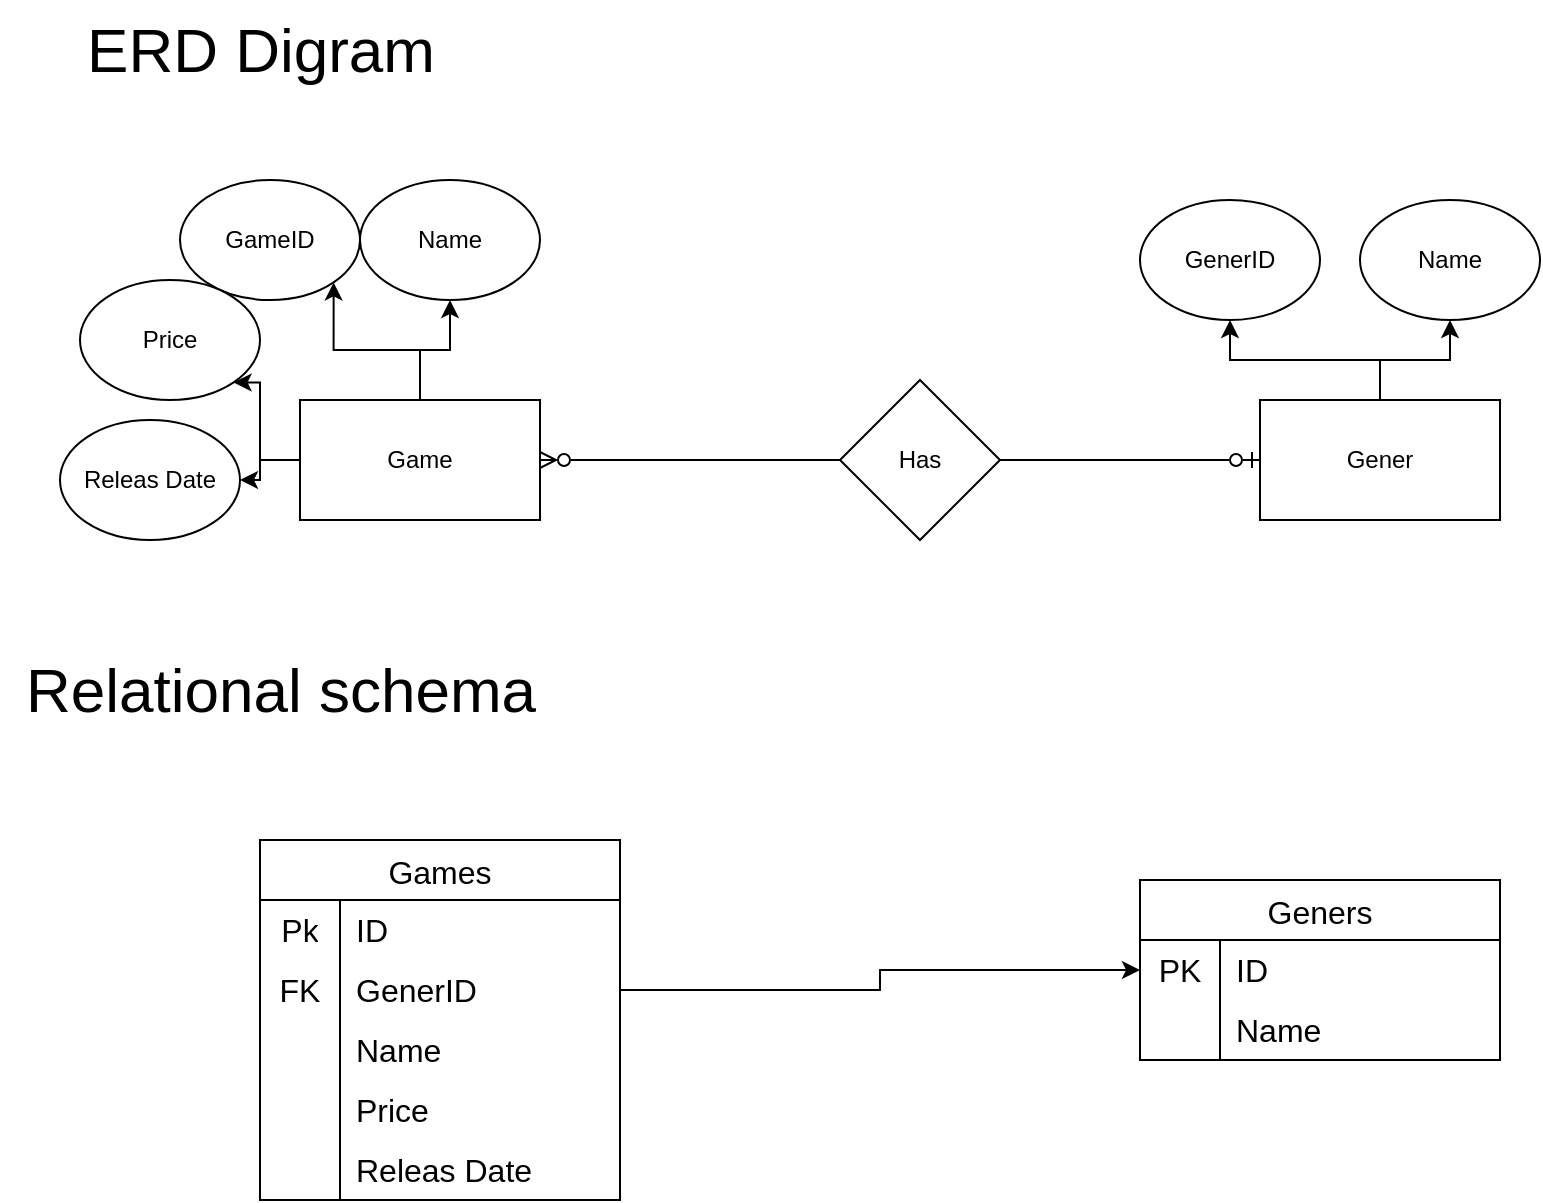 <mxfile version="24.7.5">
  <diagram name="Page-1" id="o1ASm05m53yRnGqHjNX4">
    <mxGraphModel dx="1016" dy="1698" grid="1" gridSize="10" guides="1" tooltips="1" connect="1" arrows="1" fold="1" page="1" pageScale="1" pageWidth="850" pageHeight="1100" math="0" shadow="0">
      <root>
        <mxCell id="0" />
        <mxCell id="1" parent="0" />
        <mxCell id="_pYkwr1UX5dS0EI8ynfP-11" style="edgeStyle=orthogonalEdgeStyle;rounded=0;orthogonalLoop=1;jettySize=auto;html=1;entryX=0.5;entryY=1;entryDx=0;entryDy=0;" parent="1" source="_pYkwr1UX5dS0EI8ynfP-1" target="_pYkwr1UX5dS0EI8ynfP-7" edge="1">
          <mxGeometry relative="1" as="geometry" />
        </mxCell>
        <mxCell id="_pYkwr1UX5dS0EI8ynfP-12" style="edgeStyle=orthogonalEdgeStyle;rounded=0;orthogonalLoop=1;jettySize=auto;html=1;entryX=1;entryY=1;entryDx=0;entryDy=0;" parent="1" source="_pYkwr1UX5dS0EI8ynfP-1" target="_pYkwr1UX5dS0EI8ynfP-6" edge="1">
          <mxGeometry relative="1" as="geometry" />
        </mxCell>
        <mxCell id="_pYkwr1UX5dS0EI8ynfP-13" style="edgeStyle=orthogonalEdgeStyle;rounded=0;orthogonalLoop=1;jettySize=auto;html=1;entryX=1;entryY=1;entryDx=0;entryDy=0;" parent="1" source="_pYkwr1UX5dS0EI8ynfP-1" target="_pYkwr1UX5dS0EI8ynfP-9" edge="1">
          <mxGeometry relative="1" as="geometry" />
        </mxCell>
        <mxCell id="_pYkwr1UX5dS0EI8ynfP-14" style="edgeStyle=orthogonalEdgeStyle;rounded=0;orthogonalLoop=1;jettySize=auto;html=1;entryX=1;entryY=0.5;entryDx=0;entryDy=0;" parent="1" source="_pYkwr1UX5dS0EI8ynfP-1" target="_pYkwr1UX5dS0EI8ynfP-10" edge="1">
          <mxGeometry relative="1" as="geometry" />
        </mxCell>
        <mxCell id="_pYkwr1UX5dS0EI8ynfP-1" value="Game" style="rounded=0;whiteSpace=wrap;html=1;" parent="1" vertex="1">
          <mxGeometry x="210" y="190" width="120" height="60" as="geometry" />
        </mxCell>
        <mxCell id="_pYkwr1UX5dS0EI8ynfP-18" style="edgeStyle=orthogonalEdgeStyle;rounded=0;orthogonalLoop=1;jettySize=auto;html=1;entryX=0.5;entryY=1;entryDx=0;entryDy=0;" parent="1" source="_pYkwr1UX5dS0EI8ynfP-2" target="_pYkwr1UX5dS0EI8ynfP-15" edge="1">
          <mxGeometry relative="1" as="geometry" />
        </mxCell>
        <mxCell id="_pYkwr1UX5dS0EI8ynfP-19" style="edgeStyle=orthogonalEdgeStyle;rounded=0;orthogonalLoop=1;jettySize=auto;html=1;" parent="1" source="_pYkwr1UX5dS0EI8ynfP-2" target="_pYkwr1UX5dS0EI8ynfP-16" edge="1">
          <mxGeometry relative="1" as="geometry" />
        </mxCell>
        <mxCell id="_pYkwr1UX5dS0EI8ynfP-2" value="Gener" style="rounded=0;whiteSpace=wrap;html=1;" parent="1" vertex="1">
          <mxGeometry x="690" y="190" width="120" height="60" as="geometry" />
        </mxCell>
        <mxCell id="_pYkwr1UX5dS0EI8ynfP-4" style="edgeStyle=orthogonalEdgeStyle;rounded=0;orthogonalLoop=1;jettySize=auto;html=1;endArrow=ERzeroToOne;endFill=0;" parent="1" source="_pYkwr1UX5dS0EI8ynfP-3" target="_pYkwr1UX5dS0EI8ynfP-2" edge="1">
          <mxGeometry relative="1" as="geometry" />
        </mxCell>
        <mxCell id="_pYkwr1UX5dS0EI8ynfP-5" style="edgeStyle=orthogonalEdgeStyle;rounded=0;orthogonalLoop=1;jettySize=auto;html=1;entryX=1;entryY=0.5;entryDx=0;entryDy=0;endArrow=ERzeroToMany;endFill=0;" parent="1" source="_pYkwr1UX5dS0EI8ynfP-3" target="_pYkwr1UX5dS0EI8ynfP-1" edge="1">
          <mxGeometry relative="1" as="geometry" />
        </mxCell>
        <mxCell id="_pYkwr1UX5dS0EI8ynfP-3" value="Has" style="rhombus;whiteSpace=wrap;html=1;" parent="1" vertex="1">
          <mxGeometry x="480" y="180" width="80" height="80" as="geometry" />
        </mxCell>
        <mxCell id="_pYkwr1UX5dS0EI8ynfP-6" value="GameID" style="ellipse;whiteSpace=wrap;html=1;" parent="1" vertex="1">
          <mxGeometry x="150" y="80" width="90" height="60" as="geometry" />
        </mxCell>
        <mxCell id="_pYkwr1UX5dS0EI8ynfP-7" value="Name" style="ellipse;whiteSpace=wrap;html=1;" parent="1" vertex="1">
          <mxGeometry x="240" y="80" width="90" height="60" as="geometry" />
        </mxCell>
        <mxCell id="_pYkwr1UX5dS0EI8ynfP-9" value="Price&lt;span style=&quot;color: rgba(0, 0, 0, 0); font-family: monospace; font-size: 0px; text-align: start; text-wrap: nowrap;&quot;&gt;%3CmxGraphModel%3E%3Croot%3E%3CmxCell%20id%3D%220%22%2F%3E%3CmxCell%20id%3D%221%22%20parent%3D%220%22%2F%3E%3CmxCell%20id%3D%222%22%20value%3D%22GameID%22%20style%3D%22ellipse%3BwhiteSpace%3Dwrap%3Bhtml%3D1%3B%22%20vertex%3D%221%22%20parent%3D%221%22%3E%3CmxGeometry%20x%3D%22150%22%20y%3D%2280%22%20width%3D%2290%22%20height%3D%2260%22%20as%3D%22geometry%22%2F%3E%3C%2FmxCell%3E%3C%2Froot%3E%3C%2FmxGraphModel%3E&lt;/span&gt;" style="ellipse;whiteSpace=wrap;html=1;" parent="1" vertex="1">
          <mxGeometry x="100" y="130" width="90" height="60" as="geometry" />
        </mxCell>
        <mxCell id="_pYkwr1UX5dS0EI8ynfP-10" value="Releas Date" style="ellipse;whiteSpace=wrap;html=1;" parent="1" vertex="1">
          <mxGeometry x="90" y="200" width="90" height="60" as="geometry" />
        </mxCell>
        <mxCell id="_pYkwr1UX5dS0EI8ynfP-15" value="GenerID" style="ellipse;whiteSpace=wrap;html=1;" parent="1" vertex="1">
          <mxGeometry x="630" y="90" width="90" height="60" as="geometry" />
        </mxCell>
        <mxCell id="_pYkwr1UX5dS0EI8ynfP-16" value="Name" style="ellipse;whiteSpace=wrap;html=1;" parent="1" vertex="1">
          <mxGeometry x="740" y="90" width="90" height="60" as="geometry" />
        </mxCell>
        <mxCell id="ee3R_NeWLRexDlnbI5Ss-1" value="&lt;font style=&quot;font-size: 31px;&quot;&gt;ERD Digram&lt;/font&gt;" style="text;html=1;align=center;verticalAlign=middle;resizable=0;points=[];autosize=1;strokeColor=none;fillColor=none;" vertex="1" parent="1">
          <mxGeometry x="90" y="-10" width="200" height="50" as="geometry" />
        </mxCell>
        <mxCell id="ee3R_NeWLRexDlnbI5Ss-3" value="&lt;font style=&quot;font-size: 31px;&quot;&gt;Relational schema&lt;/font&gt;" style="text;html=1;align=center;verticalAlign=middle;resizable=0;points=[];autosize=1;strokeColor=none;fillColor=none;" vertex="1" parent="1">
          <mxGeometry x="60" y="310" width="280" height="50" as="geometry" />
        </mxCell>
        <mxCell id="ee3R_NeWLRexDlnbI5Ss-4" value="Geners" style="shape=table;startSize=30;container=1;collapsible=0;childLayout=tableLayout;fixedRows=1;rowLines=0;fontStyle=0;strokeColor=default;fontSize=16;" vertex="1" parent="1">
          <mxGeometry x="630" y="430" width="180" height="90" as="geometry" />
        </mxCell>
        <mxCell id="ee3R_NeWLRexDlnbI5Ss-5" value="" style="shape=tableRow;horizontal=0;startSize=0;swimlaneHead=0;swimlaneBody=0;top=0;left=0;bottom=0;right=0;collapsible=0;dropTarget=0;fillColor=none;points=[[0,0.5],[1,0.5]];portConstraint=eastwest;strokeColor=inherit;fontSize=16;" vertex="1" parent="ee3R_NeWLRexDlnbI5Ss-4">
          <mxGeometry y="30" width="180" height="30" as="geometry" />
        </mxCell>
        <mxCell id="ee3R_NeWLRexDlnbI5Ss-6" value="PK" style="shape=partialRectangle;html=1;whiteSpace=wrap;connectable=0;fillColor=none;top=0;left=0;bottom=0;right=0;overflow=hidden;pointerEvents=1;strokeColor=inherit;fontSize=16;" vertex="1" parent="ee3R_NeWLRexDlnbI5Ss-5">
          <mxGeometry width="40" height="30" as="geometry">
            <mxRectangle width="40" height="30" as="alternateBounds" />
          </mxGeometry>
        </mxCell>
        <mxCell id="ee3R_NeWLRexDlnbI5Ss-7" value="ID" style="shape=partialRectangle;html=1;whiteSpace=wrap;connectable=0;fillColor=none;top=0;left=0;bottom=0;right=0;align=left;spacingLeft=6;overflow=hidden;strokeColor=inherit;fontSize=16;" vertex="1" parent="ee3R_NeWLRexDlnbI5Ss-5">
          <mxGeometry x="40" width="140" height="30" as="geometry">
            <mxRectangle width="140" height="30" as="alternateBounds" />
          </mxGeometry>
        </mxCell>
        <mxCell id="ee3R_NeWLRexDlnbI5Ss-8" value="" style="shape=tableRow;horizontal=0;startSize=0;swimlaneHead=0;swimlaneBody=0;top=0;left=0;bottom=0;right=0;collapsible=0;dropTarget=0;fillColor=none;points=[[0,0.5],[1,0.5]];portConstraint=eastwest;strokeColor=inherit;fontSize=16;" vertex="1" parent="ee3R_NeWLRexDlnbI5Ss-4">
          <mxGeometry y="60" width="180" height="30" as="geometry" />
        </mxCell>
        <mxCell id="ee3R_NeWLRexDlnbI5Ss-9" value="" style="shape=partialRectangle;html=1;whiteSpace=wrap;connectable=0;fillColor=none;top=0;left=0;bottom=0;right=0;overflow=hidden;strokeColor=inherit;fontSize=16;" vertex="1" parent="ee3R_NeWLRexDlnbI5Ss-8">
          <mxGeometry width="40" height="30" as="geometry">
            <mxRectangle width="40" height="30" as="alternateBounds" />
          </mxGeometry>
        </mxCell>
        <mxCell id="ee3R_NeWLRexDlnbI5Ss-10" value="Name" style="shape=partialRectangle;html=1;whiteSpace=wrap;connectable=0;fillColor=none;top=0;left=0;bottom=0;right=0;align=left;spacingLeft=6;overflow=hidden;strokeColor=inherit;fontSize=16;" vertex="1" parent="ee3R_NeWLRexDlnbI5Ss-8">
          <mxGeometry x="40" width="140" height="30" as="geometry">
            <mxRectangle width="140" height="30" as="alternateBounds" />
          </mxGeometry>
        </mxCell>
        <mxCell id="ee3R_NeWLRexDlnbI5Ss-14" value="Games" style="shape=table;startSize=30;container=1;collapsible=0;childLayout=tableLayout;fixedRows=1;rowLines=0;fontStyle=0;strokeColor=default;fontSize=16;" vertex="1" parent="1">
          <mxGeometry x="190" y="410" width="180" height="180" as="geometry" />
        </mxCell>
        <mxCell id="ee3R_NeWLRexDlnbI5Ss-15" value="" style="shape=tableRow;horizontal=0;startSize=0;swimlaneHead=0;swimlaneBody=0;top=0;left=0;bottom=0;right=0;collapsible=0;dropTarget=0;fillColor=none;points=[[0,0.5],[1,0.5]];portConstraint=eastwest;strokeColor=inherit;fontSize=16;" vertex="1" parent="ee3R_NeWLRexDlnbI5Ss-14">
          <mxGeometry y="30" width="180" height="30" as="geometry" />
        </mxCell>
        <mxCell id="ee3R_NeWLRexDlnbI5Ss-16" value="Pk" style="shape=partialRectangle;html=1;whiteSpace=wrap;connectable=0;fillColor=none;top=0;left=0;bottom=0;right=0;overflow=hidden;pointerEvents=1;strokeColor=inherit;fontSize=16;" vertex="1" parent="ee3R_NeWLRexDlnbI5Ss-15">
          <mxGeometry width="40" height="30" as="geometry">
            <mxRectangle width="40" height="30" as="alternateBounds" />
          </mxGeometry>
        </mxCell>
        <mxCell id="ee3R_NeWLRexDlnbI5Ss-17" value="ID" style="shape=partialRectangle;html=1;whiteSpace=wrap;connectable=0;fillColor=none;top=0;left=0;bottom=0;right=0;align=left;spacingLeft=6;overflow=hidden;strokeColor=inherit;fontSize=16;" vertex="1" parent="ee3R_NeWLRexDlnbI5Ss-15">
          <mxGeometry x="40" width="140" height="30" as="geometry">
            <mxRectangle width="140" height="30" as="alternateBounds" />
          </mxGeometry>
        </mxCell>
        <mxCell id="ee3R_NeWLRexDlnbI5Ss-18" value="" style="shape=tableRow;horizontal=0;startSize=0;swimlaneHead=0;swimlaneBody=0;top=0;left=0;bottom=0;right=0;collapsible=0;dropTarget=0;fillColor=none;points=[[0,0.5],[1,0.5]];portConstraint=eastwest;strokeColor=inherit;fontSize=16;" vertex="1" parent="ee3R_NeWLRexDlnbI5Ss-14">
          <mxGeometry y="60" width="180" height="30" as="geometry" />
        </mxCell>
        <mxCell id="ee3R_NeWLRexDlnbI5Ss-19" value="FK" style="shape=partialRectangle;html=1;whiteSpace=wrap;connectable=0;fillColor=none;top=0;left=0;bottom=0;right=0;overflow=hidden;strokeColor=inherit;fontSize=16;" vertex="1" parent="ee3R_NeWLRexDlnbI5Ss-18">
          <mxGeometry width="40" height="30" as="geometry">
            <mxRectangle width="40" height="30" as="alternateBounds" />
          </mxGeometry>
        </mxCell>
        <mxCell id="ee3R_NeWLRexDlnbI5Ss-20" value="GenerID" style="shape=partialRectangle;html=1;whiteSpace=wrap;connectable=0;fillColor=none;top=0;left=0;bottom=0;right=0;align=left;spacingLeft=6;overflow=hidden;strokeColor=inherit;fontSize=16;" vertex="1" parent="ee3R_NeWLRexDlnbI5Ss-18">
          <mxGeometry x="40" width="140" height="30" as="geometry">
            <mxRectangle width="140" height="30" as="alternateBounds" />
          </mxGeometry>
        </mxCell>
        <mxCell id="ee3R_NeWLRexDlnbI5Ss-21" value="" style="shape=tableRow;horizontal=0;startSize=0;swimlaneHead=0;swimlaneBody=0;top=0;left=0;bottom=0;right=0;collapsible=0;dropTarget=0;fillColor=none;points=[[0,0.5],[1,0.5]];portConstraint=eastwest;strokeColor=inherit;fontSize=16;" vertex="1" parent="ee3R_NeWLRexDlnbI5Ss-14">
          <mxGeometry y="90" width="180" height="30" as="geometry" />
        </mxCell>
        <mxCell id="ee3R_NeWLRexDlnbI5Ss-22" value="" style="shape=partialRectangle;html=1;whiteSpace=wrap;connectable=0;fillColor=none;top=0;left=0;bottom=0;right=0;overflow=hidden;strokeColor=inherit;fontSize=16;" vertex="1" parent="ee3R_NeWLRexDlnbI5Ss-21">
          <mxGeometry width="40" height="30" as="geometry">
            <mxRectangle width="40" height="30" as="alternateBounds" />
          </mxGeometry>
        </mxCell>
        <mxCell id="ee3R_NeWLRexDlnbI5Ss-23" value="Name" style="shape=partialRectangle;html=1;whiteSpace=wrap;connectable=0;fillColor=none;top=0;left=0;bottom=0;right=0;align=left;spacingLeft=6;overflow=hidden;strokeColor=inherit;fontSize=16;" vertex="1" parent="ee3R_NeWLRexDlnbI5Ss-21">
          <mxGeometry x="40" width="140" height="30" as="geometry">
            <mxRectangle width="140" height="30" as="alternateBounds" />
          </mxGeometry>
        </mxCell>
        <mxCell id="ee3R_NeWLRexDlnbI5Ss-30" style="shape=tableRow;horizontal=0;startSize=0;swimlaneHead=0;swimlaneBody=0;top=0;left=0;bottom=0;right=0;collapsible=0;dropTarget=0;fillColor=none;points=[[0,0.5],[1,0.5]];portConstraint=eastwest;strokeColor=inherit;fontSize=16;" vertex="1" parent="ee3R_NeWLRexDlnbI5Ss-14">
          <mxGeometry y="120" width="180" height="30" as="geometry" />
        </mxCell>
        <mxCell id="ee3R_NeWLRexDlnbI5Ss-31" style="shape=partialRectangle;html=1;whiteSpace=wrap;connectable=0;fillColor=none;top=0;left=0;bottom=0;right=0;overflow=hidden;strokeColor=inherit;fontSize=16;" vertex="1" parent="ee3R_NeWLRexDlnbI5Ss-30">
          <mxGeometry width="40" height="30" as="geometry">
            <mxRectangle width="40" height="30" as="alternateBounds" />
          </mxGeometry>
        </mxCell>
        <mxCell id="ee3R_NeWLRexDlnbI5Ss-32" value="Price" style="shape=partialRectangle;html=1;whiteSpace=wrap;connectable=0;fillColor=none;top=0;left=0;bottom=0;right=0;align=left;spacingLeft=6;overflow=hidden;strokeColor=inherit;fontSize=16;" vertex="1" parent="ee3R_NeWLRexDlnbI5Ss-30">
          <mxGeometry x="40" width="140" height="30" as="geometry">
            <mxRectangle width="140" height="30" as="alternateBounds" />
          </mxGeometry>
        </mxCell>
        <mxCell id="ee3R_NeWLRexDlnbI5Ss-27" style="shape=tableRow;horizontal=0;startSize=0;swimlaneHead=0;swimlaneBody=0;top=0;left=0;bottom=0;right=0;collapsible=0;dropTarget=0;fillColor=none;points=[[0,0.5],[1,0.5]];portConstraint=eastwest;strokeColor=inherit;fontSize=16;" vertex="1" parent="ee3R_NeWLRexDlnbI5Ss-14">
          <mxGeometry y="150" width="180" height="30" as="geometry" />
        </mxCell>
        <mxCell id="ee3R_NeWLRexDlnbI5Ss-28" style="shape=partialRectangle;html=1;whiteSpace=wrap;connectable=0;fillColor=none;top=0;left=0;bottom=0;right=0;overflow=hidden;strokeColor=inherit;fontSize=16;" vertex="1" parent="ee3R_NeWLRexDlnbI5Ss-27">
          <mxGeometry width="40" height="30" as="geometry">
            <mxRectangle width="40" height="30" as="alternateBounds" />
          </mxGeometry>
        </mxCell>
        <mxCell id="ee3R_NeWLRexDlnbI5Ss-29" value="Releas Date" style="shape=partialRectangle;html=1;whiteSpace=wrap;connectable=0;fillColor=none;top=0;left=0;bottom=0;right=0;align=left;spacingLeft=6;overflow=hidden;strokeColor=inherit;fontSize=16;" vertex="1" parent="ee3R_NeWLRexDlnbI5Ss-27">
          <mxGeometry x="40" width="140" height="30" as="geometry">
            <mxRectangle width="140" height="30" as="alternateBounds" />
          </mxGeometry>
        </mxCell>
        <mxCell id="ee3R_NeWLRexDlnbI5Ss-39" style="edgeStyle=orthogonalEdgeStyle;rounded=0;orthogonalLoop=1;jettySize=auto;html=1;entryX=0;entryY=0.5;entryDx=0;entryDy=0;" edge="1" parent="1" source="ee3R_NeWLRexDlnbI5Ss-18" target="ee3R_NeWLRexDlnbI5Ss-5">
          <mxGeometry relative="1" as="geometry" />
        </mxCell>
      </root>
    </mxGraphModel>
  </diagram>
</mxfile>
